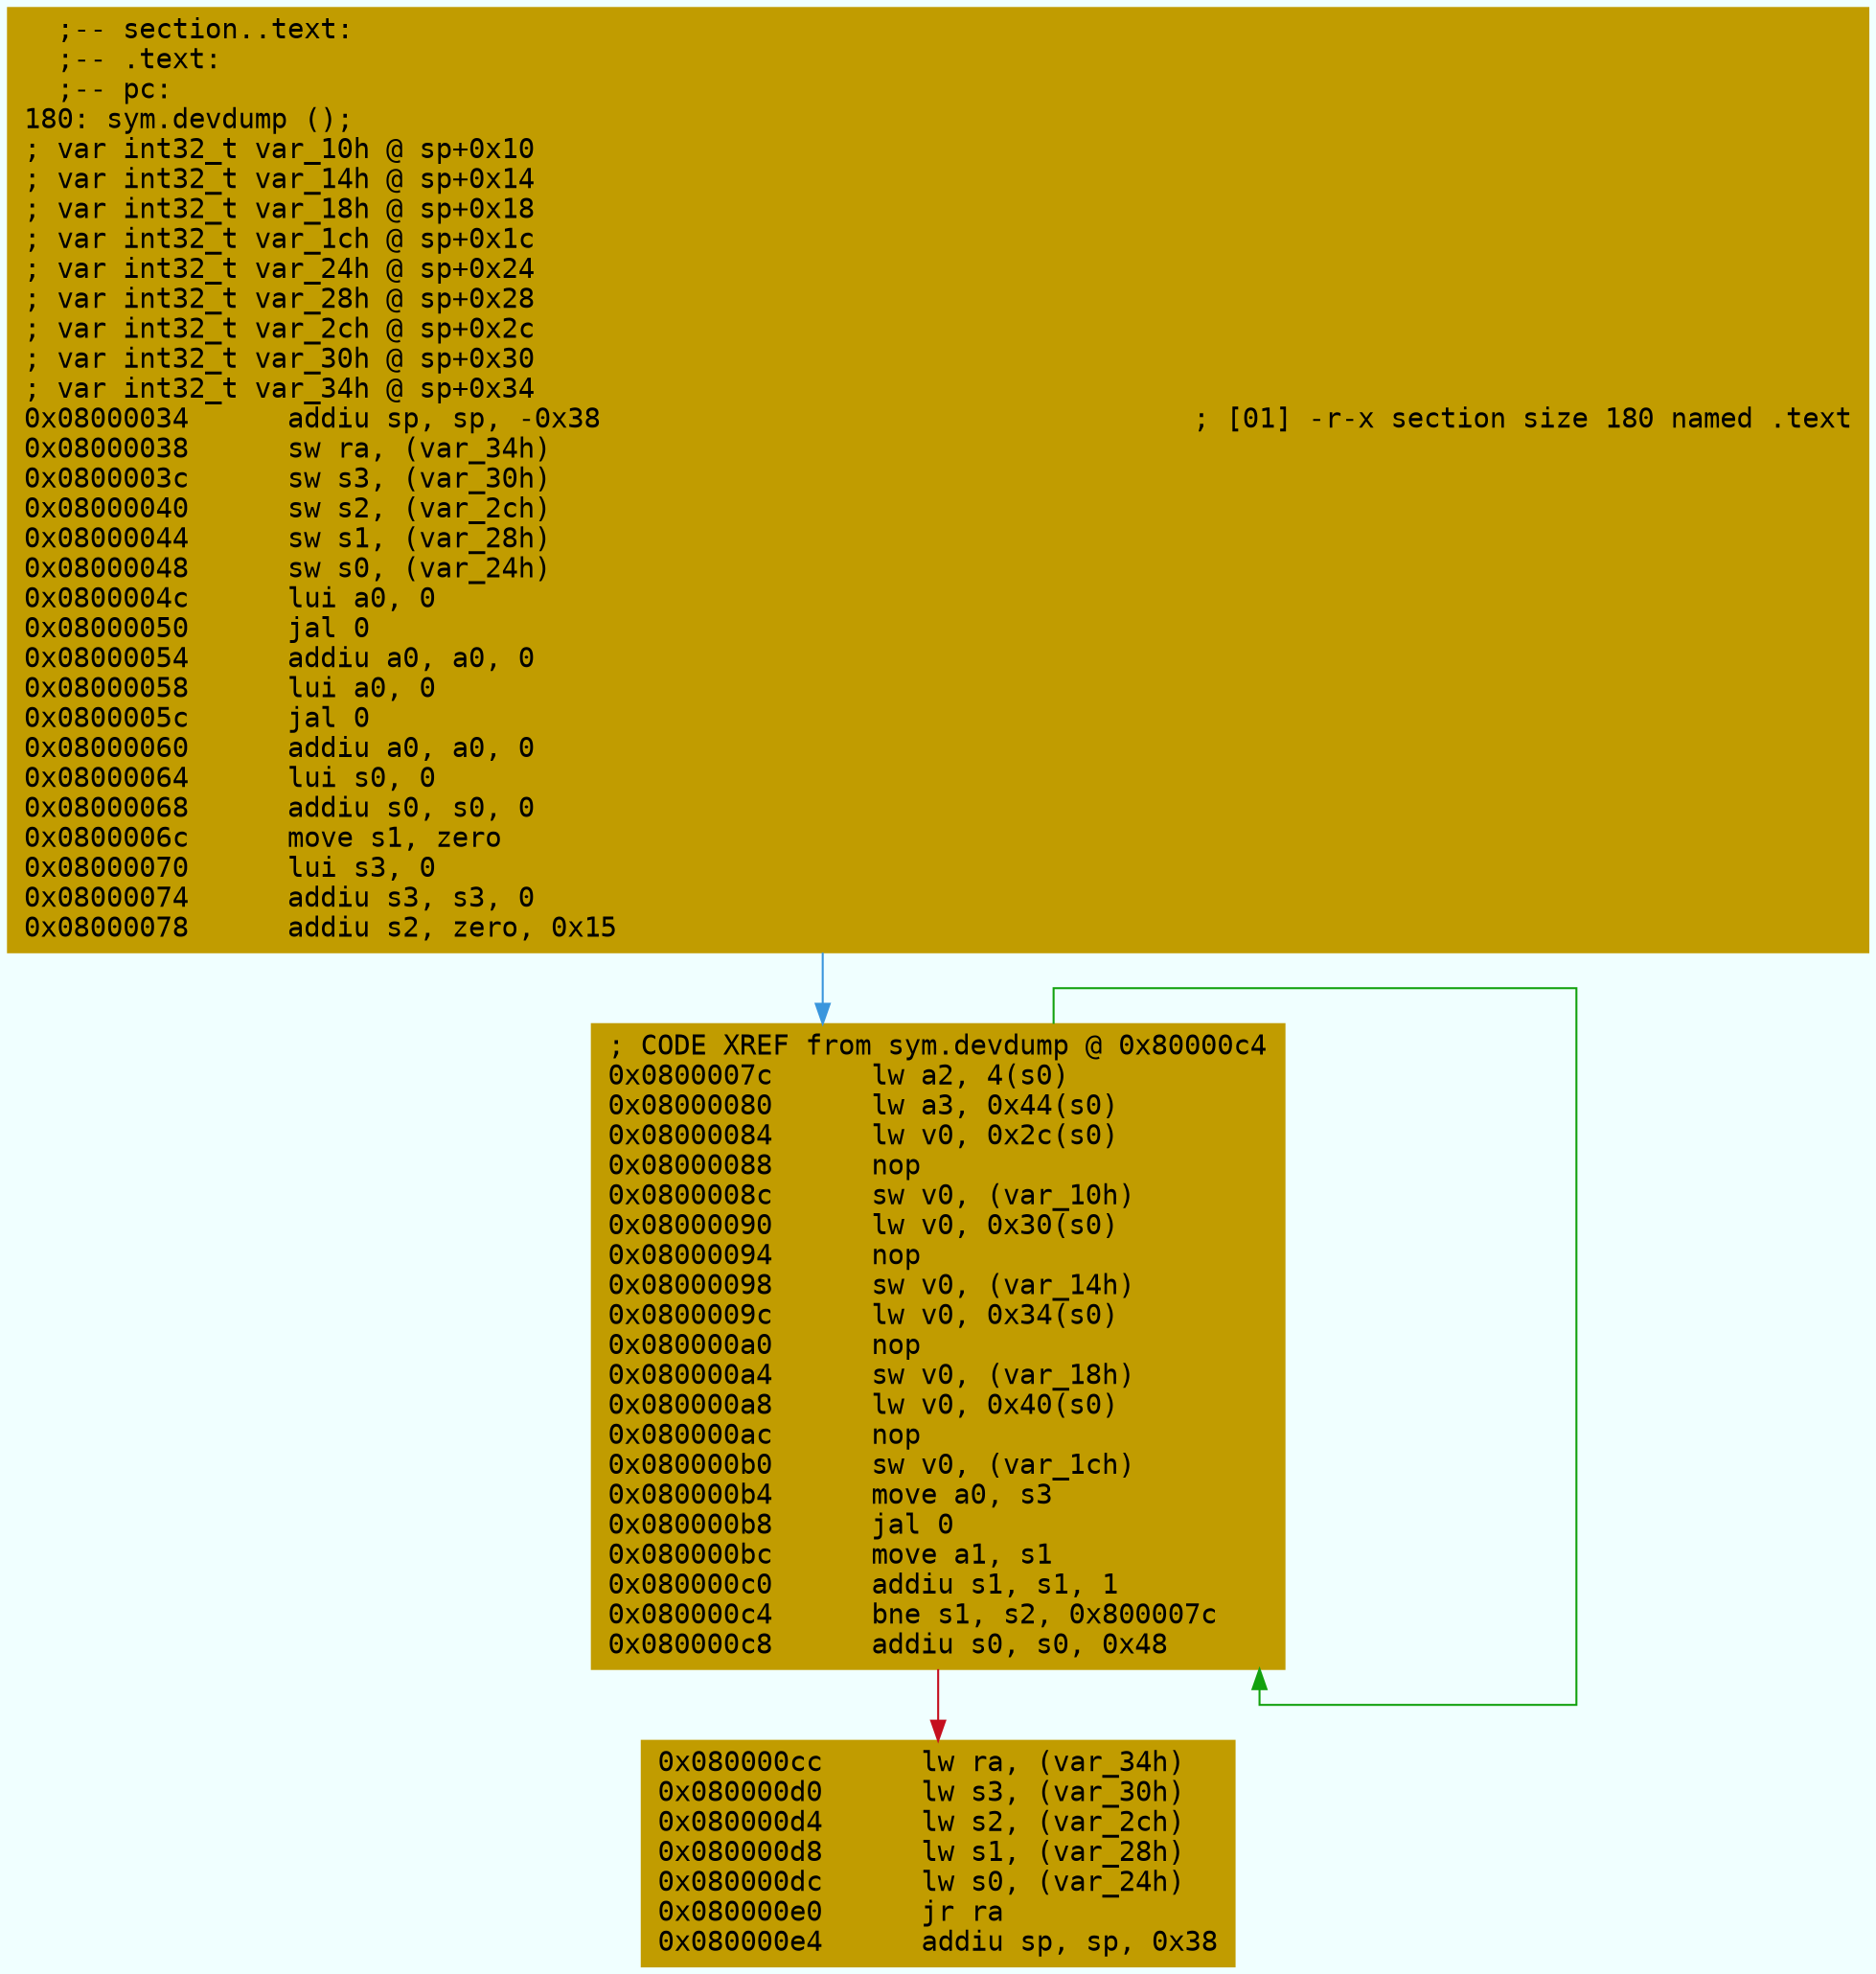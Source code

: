 digraph code {
	graph [bgcolor=azure fontsize=8 fontname="Courier" splines="ortho"];
	node [fillcolor=gray style=filled shape=box];
	edge [arrowhead="normal"];
	"0x08000034" [URL="sym.devdump/0x08000034", fillcolor="#c19c00",color="#c19c00", fontname="Courier",label="  ;-- section..text:\l  ;-- .text:\l  ;-- pc:\l180: sym.devdump ();\l; var int32_t var_10h @ sp+0x10\l; var int32_t var_14h @ sp+0x14\l; var int32_t var_18h @ sp+0x18\l; var int32_t var_1ch @ sp+0x1c\l; var int32_t var_24h @ sp+0x24\l; var int32_t var_28h @ sp+0x28\l; var int32_t var_2ch @ sp+0x2c\l; var int32_t var_30h @ sp+0x30\l; var int32_t var_34h @ sp+0x34\l0x08000034      addiu sp, sp, -0x38                                    ; [01] -r-x section size 180 named .text\l0x08000038      sw ra, (var_34h)\l0x0800003c      sw s3, (var_30h)\l0x08000040      sw s2, (var_2ch)\l0x08000044      sw s1, (var_28h)\l0x08000048      sw s0, (var_24h)\l0x0800004c      lui a0, 0\l0x08000050      jal 0\l0x08000054      addiu a0, a0, 0\l0x08000058      lui a0, 0\l0x0800005c      jal 0\l0x08000060      addiu a0, a0, 0\l0x08000064      lui s0, 0\l0x08000068      addiu s0, s0, 0\l0x0800006c      move s1, zero\l0x08000070      lui s3, 0\l0x08000074      addiu s3, s3, 0\l0x08000078      addiu s2, zero, 0x15\l"]
	"0x0800007c" [URL="sym.devdump/0x0800007c", fillcolor="#c19c00",color="#c19c00", fontname="Courier",label="; CODE XREF from sym.devdump @ 0x80000c4\l0x0800007c      lw a2, 4(s0)\l0x08000080      lw a3, 0x44(s0)\l0x08000084      lw v0, 0x2c(s0)\l0x08000088      nop\l0x0800008c      sw v0, (var_10h)\l0x08000090      lw v0, 0x30(s0)\l0x08000094      nop\l0x08000098      sw v0, (var_14h)\l0x0800009c      lw v0, 0x34(s0)\l0x080000a0      nop\l0x080000a4      sw v0, (var_18h)\l0x080000a8      lw v0, 0x40(s0)\l0x080000ac      nop\l0x080000b0      sw v0, (var_1ch)\l0x080000b4      move a0, s3\l0x080000b8      jal 0\l0x080000bc      move a1, s1\l0x080000c0      addiu s1, s1, 1\l0x080000c4      bne s1, s2, 0x800007c\l0x080000c8      addiu s0, s0, 0x48\l"]
	"0x080000cc" [URL="sym.devdump/0x080000cc", fillcolor="#c19c00",color="#c19c00", fontname="Courier",label="0x080000cc      lw ra, (var_34h)\l0x080000d0      lw s3, (var_30h)\l0x080000d4      lw s2, (var_2ch)\l0x080000d8      lw s1, (var_28h)\l0x080000dc      lw s0, (var_24h)\l0x080000e0      jr ra\l0x080000e4      addiu sp, sp, 0x38\l"]
        "0x08000034" -> "0x0800007c" [color="#3a96dd"];
        "0x0800007c" -> "0x0800007c" [color="#13a10e"];
        "0x0800007c" -> "0x080000cc" [color="#c50f1f"];
}
